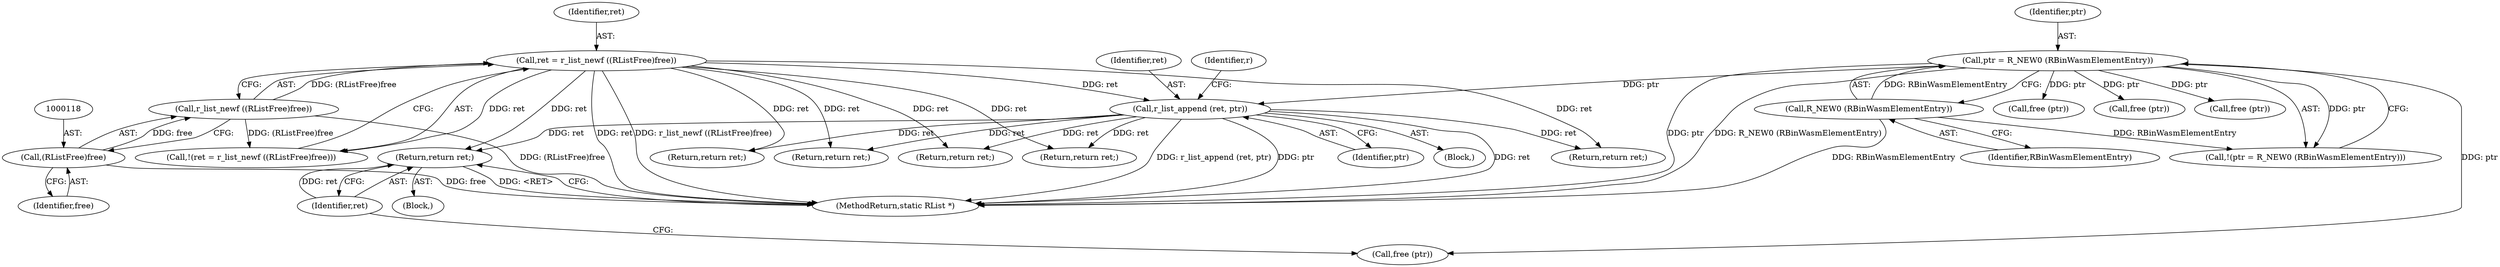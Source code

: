 digraph "0_radare2_d2632f6483a3ceb5d8e0a5fb11142c51c43978b4_1@pointer" {
"1000231" [label="(Return,return ret;)"];
"1000232" [label="(Identifier,ret)"];
"1000267" [label="(Call,r_list_append (ret, ptr))"];
"1000114" [label="(Call,ret = r_list_newf ((RListFree)free))"];
"1000116" [label="(Call,r_list_newf ((RListFree)free))"];
"1000117" [label="(Call,(RListFree)free)"];
"1000168" [label="(Call,ptr = R_NEW0 (RBinWasmElementEntry))"];
"1000170" [label="(Call,R_NEW0 (RBinWasmElementEntry))"];
"1000168" [label="(Call,ptr = R_NEW0 (RBinWasmElementEntry))"];
"1000268" [label="(Identifier,ret)"];
"1000269" [label="(Identifier,ptr)"];
"1000228" [label="(Block,)"];
"1000193" [label="(Return,return ret;)"];
"1000275" [label="(MethodReturn,static RList *)"];
"1000229" [label="(Call,free (ptr))"];
"1000117" [label="(Call,(RListFree)free)"];
"1000119" [label="(Identifier,free)"];
"1000169" [label="(Identifier,ptr)"];
"1000211" [label="(Return,return ret;)"];
"1000271" [label="(Identifier,r)"];
"1000113" [label="(Call,!(ret = r_list_newf ((RListFree)free)))"];
"1000170" [label="(Call,R_NEW0 (RBinWasmElementEntry))"];
"1000171" [label="(Identifier,RBinWasmElementEntry)"];
"1000209" [label="(Call,free (ptr))"];
"1000265" [label="(Return,return ret;)"];
"1000267" [label="(Call,r_list_append (ret, ptr))"];
"1000116" [label="(Call,r_list_newf ((RListFree)free))"];
"1000232" [label="(Identifier,ret)"];
"1000173" [label="(Return,return ret;)"];
"1000165" [label="(Block,)"];
"1000115" [label="(Identifier,ret)"];
"1000231" [label="(Return,return ret;)"];
"1000114" [label="(Call,ret = r_list_newf ((RListFree)free))"];
"1000273" [label="(Return,return ret;)"];
"1000263" [label="(Call,free (ptr))"];
"1000191" [label="(Call,free (ptr))"];
"1000167" [label="(Call,!(ptr = R_NEW0 (RBinWasmElementEntry)))"];
"1000231" -> "1000228"  [label="AST: "];
"1000231" -> "1000232"  [label="CFG: "];
"1000232" -> "1000231"  [label="AST: "];
"1000275" -> "1000231"  [label="CFG: "];
"1000231" -> "1000275"  [label="DDG: <RET>"];
"1000232" -> "1000231"  [label="DDG: ret"];
"1000267" -> "1000231"  [label="DDG: ret"];
"1000114" -> "1000231"  [label="DDG: ret"];
"1000232" -> "1000229"  [label="CFG: "];
"1000267" -> "1000165"  [label="AST: "];
"1000267" -> "1000269"  [label="CFG: "];
"1000268" -> "1000267"  [label="AST: "];
"1000269" -> "1000267"  [label="AST: "];
"1000271" -> "1000267"  [label="CFG: "];
"1000267" -> "1000275"  [label="DDG: ptr"];
"1000267" -> "1000275"  [label="DDG: ret"];
"1000267" -> "1000275"  [label="DDG: r_list_append (ret, ptr)"];
"1000267" -> "1000173"  [label="DDG: ret"];
"1000267" -> "1000193"  [label="DDG: ret"];
"1000267" -> "1000211"  [label="DDG: ret"];
"1000267" -> "1000265"  [label="DDG: ret"];
"1000114" -> "1000267"  [label="DDG: ret"];
"1000168" -> "1000267"  [label="DDG: ptr"];
"1000267" -> "1000273"  [label="DDG: ret"];
"1000114" -> "1000113"  [label="AST: "];
"1000114" -> "1000116"  [label="CFG: "];
"1000115" -> "1000114"  [label="AST: "];
"1000116" -> "1000114"  [label="AST: "];
"1000113" -> "1000114"  [label="CFG: "];
"1000114" -> "1000275"  [label="DDG: ret"];
"1000114" -> "1000275"  [label="DDG: r_list_newf ((RListFree)free)"];
"1000114" -> "1000113"  [label="DDG: ret"];
"1000116" -> "1000114"  [label="DDG: (RListFree)free"];
"1000114" -> "1000173"  [label="DDG: ret"];
"1000114" -> "1000193"  [label="DDG: ret"];
"1000114" -> "1000211"  [label="DDG: ret"];
"1000114" -> "1000265"  [label="DDG: ret"];
"1000114" -> "1000273"  [label="DDG: ret"];
"1000116" -> "1000117"  [label="CFG: "];
"1000117" -> "1000116"  [label="AST: "];
"1000116" -> "1000275"  [label="DDG: (RListFree)free"];
"1000116" -> "1000113"  [label="DDG: (RListFree)free"];
"1000117" -> "1000116"  [label="DDG: free"];
"1000117" -> "1000119"  [label="CFG: "];
"1000118" -> "1000117"  [label="AST: "];
"1000119" -> "1000117"  [label="AST: "];
"1000117" -> "1000275"  [label="DDG: free"];
"1000168" -> "1000167"  [label="AST: "];
"1000168" -> "1000170"  [label="CFG: "];
"1000169" -> "1000168"  [label="AST: "];
"1000170" -> "1000168"  [label="AST: "];
"1000167" -> "1000168"  [label="CFG: "];
"1000168" -> "1000275"  [label="DDG: ptr"];
"1000168" -> "1000275"  [label="DDG: R_NEW0 (RBinWasmElementEntry)"];
"1000168" -> "1000167"  [label="DDG: ptr"];
"1000170" -> "1000168"  [label="DDG: RBinWasmElementEntry"];
"1000168" -> "1000191"  [label="DDG: ptr"];
"1000168" -> "1000209"  [label="DDG: ptr"];
"1000168" -> "1000229"  [label="DDG: ptr"];
"1000168" -> "1000263"  [label="DDG: ptr"];
"1000170" -> "1000171"  [label="CFG: "];
"1000171" -> "1000170"  [label="AST: "];
"1000170" -> "1000275"  [label="DDG: RBinWasmElementEntry"];
"1000170" -> "1000167"  [label="DDG: RBinWasmElementEntry"];
}
